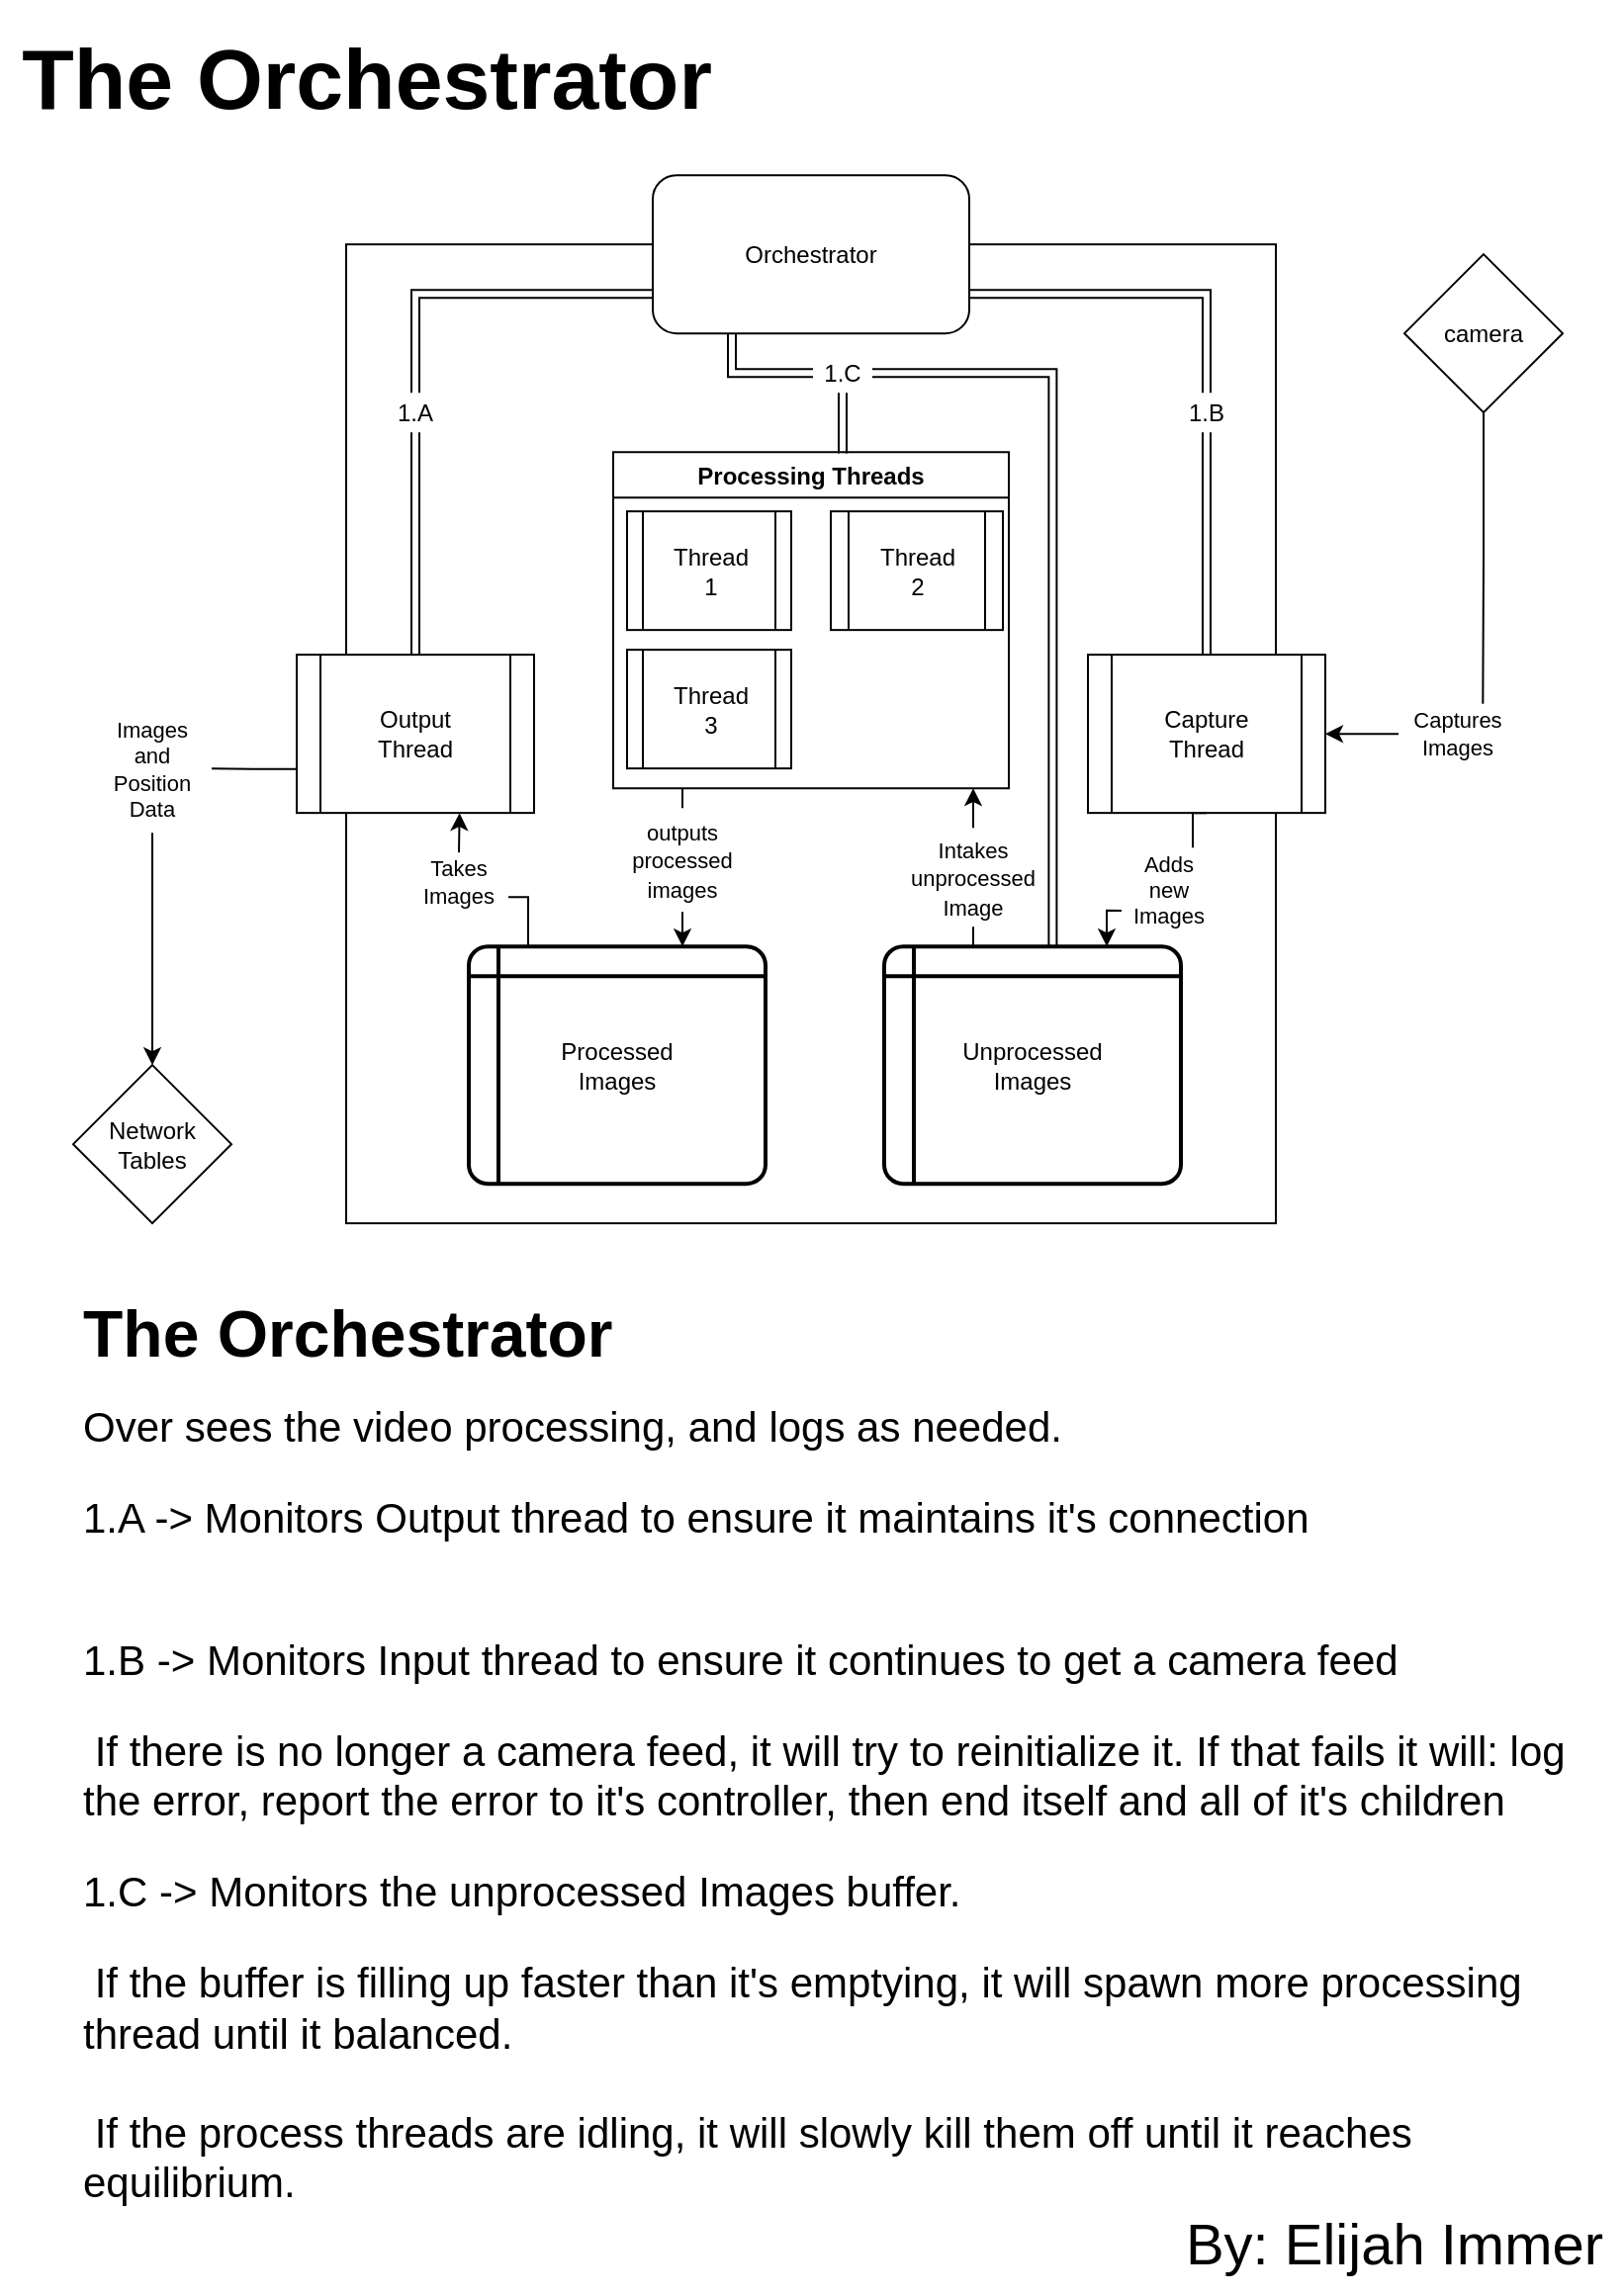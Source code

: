 <mxfile>
    <diagram id="C5RBs43oDa-KdzZeNtuy" name="Page-1">
        <mxGraphModel dx="1143" dy="790" grid="1" gridSize="10" guides="1" tooltips="1" connect="1" arrows="1" fold="1" page="1" pageScale="1" pageWidth="827" pageHeight="1169" math="0" shadow="0">
            <root>
                <mxCell id="WIyWlLk6GJQsqaUBKTNV-0"/>
                <mxCell id="WIyWlLk6GJQsqaUBKTNV-1" parent="WIyWlLk6GJQsqaUBKTNV-0"/>
                <mxCell id="JHAvmkrhwjtrjGlPcjGC-11" value="" style="rounded=0;whiteSpace=wrap;html=1;" parent="WIyWlLk6GJQsqaUBKTNV-1" vertex="1">
                    <mxGeometry x="175" y="123.57" width="470" height="495" as="geometry"/>
                </mxCell>
                <mxCell id="JHAvmkrhwjtrjGlPcjGC-3" value="Output&lt;br&gt;Thread" style="shape=process;whiteSpace=wrap;html=1;backgroundOutline=1;" parent="WIyWlLk6GJQsqaUBKTNV-1" vertex="1">
                    <mxGeometry x="150" y="331.07" width="120" height="80" as="geometry"/>
                </mxCell>
                <mxCell id="JHAvmkrhwjtrjGlPcjGC-66" style="edgeStyle=orthogonalEdgeStyle;rounded=0;orthogonalLoop=1;jettySize=auto;html=1;exitX=0;exitY=0.75;exitDx=0;exitDy=0;entryX=0.75;entryY=0;entryDx=0;entryDy=0;startArrow=none;" parent="WIyWlLk6GJQsqaUBKTNV-1" source="GtHrgyNo8aOB3fetmTjU-2" target="JHAvmkrhwjtrjGlPcjGC-60" edge="1">
                    <mxGeometry relative="1" as="geometry"/>
                </mxCell>
                <mxCell id="JHAvmkrhwjtrjGlPcjGC-4" value="Capture&lt;br&gt;Thread" style="shape=process;whiteSpace=wrap;html=1;backgroundOutline=1;" parent="WIyWlLk6GJQsqaUBKTNV-1" vertex="1">
                    <mxGeometry x="550" y="331.07" width="120" height="80" as="geometry"/>
                </mxCell>
                <mxCell id="JHAvmkrhwjtrjGlPcjGC-67" style="edgeStyle=orthogonalEdgeStyle;rounded=0;orthogonalLoop=1;jettySize=auto;html=1;entryX=0.5;entryY=0;entryDx=0;entryDy=0;shape=link;startArrow=none;" parent="WIyWlLk6GJQsqaUBKTNV-1" source="JHAvmkrhwjtrjGlPcjGC-75" target="JHAvmkrhwjtrjGlPcjGC-3" edge="1">
                    <mxGeometry relative="1" as="geometry"/>
                </mxCell>
                <mxCell id="JHAvmkrhwjtrjGlPcjGC-68" style="edgeStyle=orthogonalEdgeStyle;rounded=0;orthogonalLoop=1;jettySize=auto;html=1;exitX=0.5;exitY=1;exitDx=0;exitDy=0;entryX=0.5;entryY=0;entryDx=0;entryDy=0;shape=link;startArrow=none;" parent="WIyWlLk6GJQsqaUBKTNV-1" source="JHAvmkrhwjtrjGlPcjGC-76" target="JHAvmkrhwjtrjGlPcjGC-4" edge="1">
                    <mxGeometry relative="1" as="geometry"/>
                </mxCell>
                <mxCell id="JHAvmkrhwjtrjGlPcjGC-13" value="Orchestrator" style="rounded=1;whiteSpace=wrap;html=1;fontSize=12;glass=0;strokeWidth=1;shadow=0;" parent="WIyWlLk6GJQsqaUBKTNV-1" vertex="1">
                    <mxGeometry x="330" y="88.57" width="160" height="80" as="geometry"/>
                </mxCell>
                <mxCell id="JHAvmkrhwjtrjGlPcjGC-14" style="edgeStyle=orthogonalEdgeStyle;rounded=0;orthogonalLoop=1;jettySize=auto;html=1;exitX=0.5;exitY=1;exitDx=0;exitDy=0;" parent="WIyWlLk6GJQsqaUBKTNV-1" source="JHAvmkrhwjtrjGlPcjGC-11" target="JHAvmkrhwjtrjGlPcjGC-11" edge="1">
                    <mxGeometry relative="1" as="geometry"/>
                </mxCell>
                <mxCell id="JHAvmkrhwjtrjGlPcjGC-18" value="" style="endArrow=classic;html=1;rounded=0;exitX=0;exitY=0.5;exitDx=0;exitDy=0;entryX=1;entryY=0.5;entryDx=0;entryDy=0;startArrow=none;" parent="WIyWlLk6GJQsqaUBKTNV-1" source="GtHrgyNo8aOB3fetmTjU-0" target="JHAvmkrhwjtrjGlPcjGC-4" edge="1">
                    <mxGeometry relative="1" as="geometry">
                        <mxPoint x="736.2" y="362.57" as="sourcePoint"/>
                        <mxPoint x="610" y="378.57" as="targetPoint"/>
                        <Array as="points"/>
                    </mxGeometry>
                </mxCell>
                <mxCell id="GtHrgyNo8aOB3fetmTjU-6" style="edgeStyle=orthogonalEdgeStyle;rounded=0;comic=0;orthogonalLoop=1;jettySize=auto;html=1;exitX=0.5;exitY=1;exitDx=0;exitDy=0;entryX=0.711;entryY=-0.006;entryDx=0;entryDy=0;entryPerimeter=0;fontSize=11;endArrow=none;endFill=0;" parent="WIyWlLk6GJQsqaUBKTNV-1" source="JHAvmkrhwjtrjGlPcjGC-20" target="GtHrgyNo8aOB3fetmTjU-0" edge="1">
                    <mxGeometry relative="1" as="geometry"/>
                </mxCell>
                <mxCell id="JHAvmkrhwjtrjGlPcjGC-20" value="camera" style="rhombus;whiteSpace=wrap;html=1;" parent="WIyWlLk6GJQsqaUBKTNV-1" vertex="1">
                    <mxGeometry x="710" y="128.57" width="80" height="80" as="geometry"/>
                </mxCell>
                <mxCell id="JHAvmkrhwjtrjGlPcjGC-21" value="Network&lt;br&gt;Tables" style="rhombus;whiteSpace=wrap;html=1;" parent="WIyWlLk6GJQsqaUBKTNV-1" vertex="1">
                    <mxGeometry x="37" y="538.57" width="80" height="80" as="geometry"/>
                </mxCell>
                <mxCell id="JHAvmkrhwjtrjGlPcjGC-25" value="" style="endArrow=classic;html=1;rounded=0;exitX=0.5;exitY=1;exitDx=0;exitDy=0;entryX=0.5;entryY=0;entryDx=0;entryDy=0;edgeStyle=orthogonalEdgeStyle;startArrow=none;" parent="WIyWlLk6GJQsqaUBKTNV-1" source="GtHrgyNo8aOB3fetmTjU-7" target="JHAvmkrhwjtrjGlPcjGC-21" edge="1">
                    <mxGeometry relative="1" as="geometry">
                        <mxPoint x="180" y="397.74" as="sourcePoint"/>
                        <mxPoint x="100" y="397.74" as="targetPoint"/>
                    </mxGeometry>
                </mxCell>
                <mxCell id="JHAvmkrhwjtrjGlPcjGC-33" value="Processing Threads" style="swimlane;" parent="WIyWlLk6GJQsqaUBKTNV-1" vertex="1">
                    <mxGeometry x="310" y="228.57" width="200" height="170" as="geometry"/>
                </mxCell>
                <mxCell id="JHAvmkrhwjtrjGlPcjGC-35" value="Thread&lt;br&gt;2&lt;span style=&quot;color: rgba(0 , 0 , 0 , 0) ; font-family: monospace ; font-size: 0px&quot;&gt;%3CmxGraphModel%3E%3Croot%3E%3CmxCell%20id%3D%220%22%2F%3E%3CmxCell%20id%3D%221%22%20parent%3D%220%22%2F%3E%3CmxCell%20id%3D%222%22%20value%3D%22Display%26lt%3Bbr%26gt%3BThead%22%20style%3D%22shape%3Dprocess%3BwhiteSpace%3Dwrap%3Bhtml%3D1%3BbackgroundOutline%3D1%3B%22%20vertex%3D%221%22%20parent%3D%221%22%3E%3CmxGeometry%20x%3D%22153%22%20y%3D%22282.5%22%20width%3D%22120%22%20height%3D%2280%22%20as%3D%22geometry%22%2F%3E%3C%2FmxCell%3E%3C%2Froot%3E%3C%2FmxGraphModel%3E&lt;/span&gt;&lt;span style=&quot;color: rgba(0 , 0 , 0 , 0) ; font-family: monospace ; font-size: 0px&quot;&gt;%3CmxGraphModel%3E%3Croot%3E%3CmxCell%20id%3D%220%22%2F%3E%3CmxCell%20id%3D%221%22%20parent%3D%220%22%2F%3E%3CmxCell%20id%3D%222%22%20value%3D%22Display%26lt%3Bbr%26gt%3BThead%22%20style%3D%22shape%3Dprocess%3BwhiteSpace%3Dwrap%3Bhtml%3D1%3BbackgroundOutline%3D1%3B%22%20vertex%3D%221%22%20parent%3D%221%22%3E%3CmxGeometry%20x%3D%22153%22%20y%3D%22282.5%22%20width%3D%22120%22%20height%3D%2280%22%20as%3D%22geometry%22%2F%3E%3C%2FmxCell%3E%3C%2Froot%3E%3C%2FmxGraphModel%32&lt;/span&gt;" style="shape=process;whiteSpace=wrap;html=1;backgroundOutline=1;" parent="JHAvmkrhwjtrjGlPcjGC-33" vertex="1">
                    <mxGeometry x="110" y="30" width="87" height="60" as="geometry"/>
                </mxCell>
                <mxCell id="JHAvmkrhwjtrjGlPcjGC-34" value="Thread&lt;br&gt;1&lt;span style=&quot;color: rgba(0 , 0 , 0 , 0) ; font-family: monospace ; font-size: 0px&quot;&gt;%3CmxGraphModel%3E%3Croot%3E%3CmxCell%20id%3D%220%22%2F%3E%3CmxCell%20id%3D%221%22%20parent%3D%220%22%2F%3E%3CmxCell%20id%3D%222%22%20value%3D%22Display%26lt%3Bbr%26gt%3BThead%22%20style%3D%22shape%3Dprocess%3BwhiteSpace%3Dwrap%3Bhtml%3D1%3BbackgroundOutline%3D1%3B%22%20vertex%3D%221%22%20parent%3D%221%22%3E%3CmxGeometry%20x%3D%22153%22%20y%3D%22282.5%22%20width%3D%22120%22%20height%3D%2280%22%20as%3D%22geometry%22%2F%3E%3C%2FmxCell%3E%3C%2Froot%3E%3C%2FmxGraphModel%3E&lt;/span&gt;&lt;span style=&quot;color: rgba(0 , 0 , 0 , 0) ; font-family: monospace ; font-size: 0px&quot;&gt;%3CmxGraphModel%3E%3Croot%3E%3CmxCell%20id%3D%220%22%2F%3E%3CmxCell%20id%3D%221%22%20parent%3D%220%22%2F%3E%3CmxCell%20id%3D%222%22%20value%3D%22Display%26lt%3Bbr%26gt%3BThead%22%20style%3D%22shape%3Dprocess%3BwhiteSpace%3Dwrap%3Bhtml%3D1%3BbackgroundOutline%3D1%3B%22%20vertex%3D%221%22%20parent%3D%221%22%3E%3CmxGeometry%20x%3D%22153%22%20y%3D%22282.5%22%20width%3D%22120%22%20height%3D%2280%22%20as%3D%22geometry%22%2F%3E%3C%2FmxCell%3E%3C%2Froot%3E%3C%2FmxGraphModel%3E&lt;/span&gt;" style="shape=process;whiteSpace=wrap;html=1;backgroundOutline=1;" parent="JHAvmkrhwjtrjGlPcjGC-33" vertex="1">
                    <mxGeometry x="7" y="30" width="83" height="60" as="geometry"/>
                </mxCell>
                <mxCell id="JHAvmkrhwjtrjGlPcjGC-36" value="Thread&lt;br&gt;3&lt;span style=&quot;color: rgba(0 , 0 , 0 , 0) ; font-family: monospace ; font-size: 0px&quot;&gt;%3CmxGraphModel%3E%3Croot%3E%3CmxCell%20id%3D%220%22%2F%3E%3CmxCell%20id%3D%221%22%20parent%3D%220%22%2F%3E%3CmxCell%20id%3D%222%22%20value%3D%22Display%26lt%3Bbr%26gt%3BThead%22%20style%3D%22shape%3Dprocess%3BwhiteSpace%3Dwrap%3Bhtml%3D1%3BbackgroundOutline%3D1%3B%22%20vertex%3D%221%22%20parent%3D%221%22%3E%3CmxGeometry%20x%3D%22153%22%20y%3D%22282.5%22%20width%3D%22120%22%20height%3D%2280%22%20as%3D%22geometry%22%2F%3E%3C%2FmxCell%3E%3C%2Froot%3E%3C%2FmxGraphModel%3E&lt;/span&gt;&lt;span style=&quot;color: rgba(0 , 0 , 0 , 0) ; font-family: monospace ; font-size: 0px&quot;&gt;%3CmxGraphModel%3E%3Croot%3E%3CmxCell%20id%3D%220%22%2F%3E%3CmxCell%20id%3D%221%22%20parent%3D%220%22%2F%3E%3CmxCell%20id%3D%222%22%20value%3D%22Display%26lt%3Bbr%26gt%3BThead%22%20style%3D%22shape%3Dprocess%3BwhiteSpace%3Dwrap%3Bhtml%3D1%3BbackgroundOutline%3D1%3B%22%20vertex%3D%221%22%20parent%3D%221%22%3E%3CmxGeometry%20x%3D%22153%22%20y%3D%22282.5%22%20width%3D%22120%22%20height%3D%2280%22%20as%3D%22geometry%22%2F%3E%3C%2FmxCell%3E%3C%2Froot%3E%3C%2FmxGraphModel%33&lt;/span&gt;" style="shape=process;whiteSpace=wrap;html=1;backgroundOutline=1;" parent="JHAvmkrhwjtrjGlPcjGC-33" vertex="1">
                    <mxGeometry x="7" y="100" width="83" height="60" as="geometry"/>
                </mxCell>
                <mxCell id="JHAvmkrhwjtrjGlPcjGC-38" value="" style="shape=image;html=1;verticalAlign=top;verticalLabelPosition=bottom;labelBackgroundColor=#000000;imageAspect=0;aspect=fixed;image=https://cdn0.iconfinder.com/data/icons/font-awesome-solid-vol-2/512/ellipsis-h-128.png;imageBackground=none;imageBorder=none;part=0;" parent="JHAvmkrhwjtrjGlPcjGC-33" vertex="1">
                    <mxGeometry x="123.5" y="100" width="60" height="60" as="geometry"/>
                </mxCell>
                <mxCell id="JHAvmkrhwjtrjGlPcjGC-70" style="edgeStyle=orthogonalEdgeStyle;rounded=0;orthogonalLoop=1;jettySize=auto;html=1;exitX=0.5;exitY=0;exitDx=0;exitDy=0;startArrow=none;entryX=0.686;entryY=1;entryDx=0;entryDy=0;entryPerimeter=0;" parent="WIyWlLk6GJQsqaUBKTNV-1" source="GtHrgyNo8aOB3fetmTjU-4" target="JHAvmkrhwjtrjGlPcjGC-3" edge="1">
                    <mxGeometry relative="1" as="geometry">
                        <mxPoint x="225" y="408.57" as="targetPoint"/>
                    </mxGeometry>
                </mxCell>
                <mxCell id="JHAvmkrhwjtrjGlPcjGC-58" value="Processed&lt;br&gt;Images" style="shape=internalStorage;whiteSpace=wrap;html=1;dx=15;dy=15;rounded=1;arcSize=8;strokeWidth=2;shadow=0;sketch=0;" parent="WIyWlLk6GJQsqaUBKTNV-1" vertex="1">
                    <mxGeometry x="237" y="478.57" width="150" height="120" as="geometry"/>
                </mxCell>
                <mxCell id="JHAvmkrhwjtrjGlPcjGC-60" value="Unprocessed&lt;br&gt;Images" style="shape=internalStorage;whiteSpace=wrap;html=1;dx=15;dy=15;rounded=1;arcSize=8;strokeWidth=2;shadow=0;sketch=0;" parent="WIyWlLk6GJQsqaUBKTNV-1" vertex="1">
                    <mxGeometry x="447" y="478.57" width="150" height="120" as="geometry"/>
                </mxCell>
                <mxCell id="JHAvmkrhwjtrjGlPcjGC-76" value="1.B" style="text;html=1;strokeColor=none;fillColor=none;align=center;verticalAlign=middle;whiteSpace=wrap;rounded=0;shadow=0;sketch=0;" parent="WIyWlLk6GJQsqaUBKTNV-1" vertex="1">
                    <mxGeometry x="580" y="198.57" width="60" height="20" as="geometry"/>
                </mxCell>
                <mxCell id="JHAvmkrhwjtrjGlPcjGC-78" value="" style="edgeStyle=orthogonalEdgeStyle;rounded=0;orthogonalLoop=1;jettySize=auto;html=1;exitX=1;exitY=0.75;exitDx=0;exitDy=0;entryX=0.5;entryY=0;entryDx=0;entryDy=0;shape=link;endArrow=none;" parent="WIyWlLk6GJQsqaUBKTNV-1" source="JHAvmkrhwjtrjGlPcjGC-13" target="JHAvmkrhwjtrjGlPcjGC-76" edge="1">
                    <mxGeometry relative="1" as="geometry">
                        <mxPoint x="490" y="148.57" as="sourcePoint"/>
                        <mxPoint x="610" y="331.07" as="targetPoint"/>
                    </mxGeometry>
                </mxCell>
                <mxCell id="JHAvmkrhwjtrjGlPcjGC-75" value="1.A" style="text;html=1;strokeColor=none;fillColor=none;align=center;verticalAlign=middle;whiteSpace=wrap;rounded=0;shadow=0;sketch=0;" parent="WIyWlLk6GJQsqaUBKTNV-1" vertex="1">
                    <mxGeometry x="180" y="198.57" width="60" height="20" as="geometry"/>
                </mxCell>
                <mxCell id="JHAvmkrhwjtrjGlPcjGC-79" value="" style="edgeStyle=orthogonalEdgeStyle;rounded=0;orthogonalLoop=1;jettySize=auto;html=1;exitX=0;exitY=0.75;exitDx=0;exitDy=0;entryX=0.5;entryY=0;entryDx=0;entryDy=0;shape=link;endArrow=none;" parent="WIyWlLk6GJQsqaUBKTNV-1" source="JHAvmkrhwjtrjGlPcjGC-13" target="JHAvmkrhwjtrjGlPcjGC-75" edge="1">
                    <mxGeometry relative="1" as="geometry">
                        <mxPoint x="330" y="148.57" as="sourcePoint"/>
                        <mxPoint x="210" y="331.07" as="targetPoint"/>
                    </mxGeometry>
                </mxCell>
                <mxCell id="GtHrgyNo8aOB3fetmTjU-17" style="edgeStyle=orthogonalEdgeStyle;shape=link;rounded=0;comic=0;orthogonalLoop=1;jettySize=auto;html=1;exitX=1;exitY=0.5;exitDx=0;exitDy=0;entryX=0.568;entryY=0.008;entryDx=0;entryDy=0;entryPerimeter=0;fontSize=13;endArrow=none;endFill=0;" parent="WIyWlLk6GJQsqaUBKTNV-1" source="JHAvmkrhwjtrjGlPcjGC-80" target="JHAvmkrhwjtrjGlPcjGC-60" edge="1">
                    <mxGeometry relative="1" as="geometry"/>
                </mxCell>
                <mxCell id="GtHrgyNo8aOB3fetmTjU-20" style="edgeStyle=orthogonalEdgeStyle;shape=link;rounded=0;comic=0;orthogonalLoop=1;jettySize=auto;html=1;exitX=0;exitY=0.5;exitDx=0;exitDy=0;entryX=0.25;entryY=1;entryDx=0;entryDy=0;fontSize=13;endArrow=none;endFill=0;" parent="WIyWlLk6GJQsqaUBKTNV-1" source="JHAvmkrhwjtrjGlPcjGC-80" target="JHAvmkrhwjtrjGlPcjGC-13" edge="1">
                    <mxGeometry relative="1" as="geometry"/>
                </mxCell>
                <mxCell id="GtHrgyNo8aOB3fetmTjU-23" style="edgeStyle=orthogonalEdgeStyle;shape=link;rounded=0;comic=0;orthogonalLoop=1;jettySize=auto;html=1;exitX=0.5;exitY=1;exitDx=0;exitDy=0;entryX=0.58;entryY=0.004;entryDx=0;entryDy=0;entryPerimeter=0;fontSize=13;endArrow=none;endFill=0;" parent="WIyWlLk6GJQsqaUBKTNV-1" source="JHAvmkrhwjtrjGlPcjGC-80" target="JHAvmkrhwjtrjGlPcjGC-33" edge="1">
                    <mxGeometry relative="1" as="geometry"/>
                </mxCell>
                <mxCell id="JHAvmkrhwjtrjGlPcjGC-80" value="1.C" style="text;html=1;strokeColor=none;fillColor=none;align=center;verticalAlign=middle;whiteSpace=wrap;rounded=0;shadow=0;sketch=0;" parent="WIyWlLk6GJQsqaUBKTNV-1" vertex="1">
                    <mxGeometry x="411" y="178.57" width="30" height="20" as="geometry"/>
                </mxCell>
                <mxCell id="GtHrgyNo8aOB3fetmTjU-14" style="edgeStyle=orthogonalEdgeStyle;rounded=0;comic=0;orthogonalLoop=1;jettySize=auto;html=1;exitX=0.5;exitY=0;exitDx=0;exitDy=0;fontSize=13;endArrow=none;endFill=0;" parent="WIyWlLk6GJQsqaUBKTNV-1" source="JHAvmkrhwjtrjGlPcjGC-82" edge="1">
                    <mxGeometry relative="1" as="geometry">
                        <mxPoint x="345" y="398.57" as="targetPoint"/>
                    </mxGeometry>
                </mxCell>
                <mxCell id="JHAvmkrhwjtrjGlPcjGC-82" value="&lt;font style=&quot;font-size: 11px&quot;&gt;outputs processed images&lt;/font&gt;" style="text;html=1;strokeColor=none;fillColor=none;align=center;verticalAlign=middle;whiteSpace=wrap;rounded=0;shadow=0;sketch=0;" parent="WIyWlLk6GJQsqaUBKTNV-1" vertex="1">
                    <mxGeometry x="310" y="408.57" width="70" height="52.5" as="geometry"/>
                </mxCell>
                <mxCell id="JHAvmkrhwjtrjGlPcjGC-87" style="edgeStyle=orthogonalEdgeStyle;rounded=0;comic=0;orthogonalLoop=1;jettySize=auto;html=1;exitX=0.5;exitY=1;exitDx=0;exitDy=0;fontSize=10;entryX=0.5;entryY=1;entryDx=0;entryDy=0;endArrow=none;endFill=0;" parent="WIyWlLk6GJQsqaUBKTNV-1" target="JHAvmkrhwjtrjGlPcjGC-84" edge="1">
                    <mxGeometry relative="1" as="geometry">
                        <mxPoint x="492" y="478.57" as="sourcePoint"/>
                    </mxGeometry>
                </mxCell>
                <mxCell id="JHAvmkrhwjtrjGlPcjGC-93" style="edgeStyle=orthogonalEdgeStyle;rounded=0;comic=0;orthogonalLoop=1;jettySize=auto;html=1;exitX=0.5;exitY=0;exitDx=0;exitDy=0;fontSize=10;endArrow=classic;endFill=1;" parent="WIyWlLk6GJQsqaUBKTNV-1" source="JHAvmkrhwjtrjGlPcjGC-84" edge="1">
                    <mxGeometry relative="1" as="geometry">
                        <mxPoint x="492" y="398.57" as="targetPoint"/>
                    </mxGeometry>
                </mxCell>
                <mxCell id="JHAvmkrhwjtrjGlPcjGC-84" value="&lt;font style=&quot;font-size: 11px&quot;&gt;Intakes unprocessed&lt;br&gt;Image&lt;/font&gt;" style="text;html=1;strokeColor=none;fillColor=none;align=center;verticalAlign=middle;whiteSpace=wrap;rounded=0;shadow=0;sketch=0;" parent="WIyWlLk6GJQsqaUBKTNV-1" vertex="1">
                    <mxGeometry x="457" y="418.57" width="70" height="50" as="geometry"/>
                </mxCell>
                <mxCell id="JHAvmkrhwjtrjGlPcjGC-91" value="" style="endArrow=classic;html=1;rounded=0;comic=0;fontSize=10;exitX=0.5;exitY=1;exitDx=0;exitDy=0;" parent="WIyWlLk6GJQsqaUBKTNV-1" source="JHAvmkrhwjtrjGlPcjGC-82" edge="1">
                    <mxGeometry width="50" height="50" relative="1" as="geometry">
                        <mxPoint x="397" y="458.57" as="sourcePoint"/>
                        <mxPoint x="345" y="478.57" as="targetPoint"/>
                    </mxGeometry>
                </mxCell>
                <mxCell id="GtHrgyNo8aOB3fetmTjU-0" value="Captures&lt;br&gt;Images" style="text;html=1;strokeColor=none;fillColor=none;align=center;verticalAlign=middle;whiteSpace=wrap;rounded=0;shadow=0;sketch=0;fontSize=11;" parent="WIyWlLk6GJQsqaUBKTNV-1" vertex="1">
                    <mxGeometry x="707" y="356.07" width="60" height="30" as="geometry"/>
                </mxCell>
                <mxCell id="GtHrgyNo8aOB3fetmTjU-2" value="Adds&lt;br&gt;new&lt;br&gt;Images" style="text;html=1;strokeColor=none;fillColor=none;align=center;verticalAlign=middle;whiteSpace=wrap;rounded=0;shadow=0;sketch=0;fontSize=11;" parent="WIyWlLk6GJQsqaUBKTNV-1" vertex="1">
                    <mxGeometry x="567" y="428.57" width="48" height="42.5" as="geometry"/>
                </mxCell>
                <mxCell id="GtHrgyNo8aOB3fetmTjU-3" value="" style="edgeStyle=orthogonalEdgeStyle;rounded=0;orthogonalLoop=1;jettySize=auto;html=1;exitX=0.5;exitY=1;exitDx=0;exitDy=0;entryX=0.75;entryY=0;entryDx=0;entryDy=0;endArrow=none;" parent="WIyWlLk6GJQsqaUBKTNV-1" source="JHAvmkrhwjtrjGlPcjGC-4" target="GtHrgyNo8aOB3fetmTjU-2" edge="1">
                    <mxGeometry relative="1" as="geometry">
                        <mxPoint x="610" y="411.07" as="sourcePoint"/>
                        <mxPoint x="559.5" y="478.57" as="targetPoint"/>
                    </mxGeometry>
                </mxCell>
                <mxCell id="GtHrgyNo8aOB3fetmTjU-4" value="Takes&lt;br&gt;Images" style="text;html=1;strokeColor=none;fillColor=none;align=center;verticalAlign=middle;whiteSpace=wrap;rounded=0;shadow=0;sketch=0;fontSize=11;" parent="WIyWlLk6GJQsqaUBKTNV-1" vertex="1">
                    <mxGeometry x="207" y="431.07" width="50" height="30" as="geometry"/>
                </mxCell>
                <mxCell id="GtHrgyNo8aOB3fetmTjU-5" value="" style="edgeStyle=orthogonalEdgeStyle;rounded=0;orthogonalLoop=1;jettySize=auto;html=1;exitX=0.25;exitY=0;exitDx=0;exitDy=0;entryX=1;entryY=0.75;entryDx=0;entryDy=0;endArrow=none;" parent="WIyWlLk6GJQsqaUBKTNV-1" source="JHAvmkrhwjtrjGlPcjGC-58" target="GtHrgyNo8aOB3fetmTjU-4" edge="1">
                    <mxGeometry relative="1" as="geometry">
                        <mxPoint x="274.5" y="478.57" as="sourcePoint"/>
                        <mxPoint x="210" y="411.07" as="targetPoint"/>
                        <Array as="points">
                            <mxPoint x="267" y="478.57"/>
                            <mxPoint x="267" y="453.57"/>
                        </Array>
                    </mxGeometry>
                </mxCell>
                <mxCell id="GtHrgyNo8aOB3fetmTjU-7" value="Images&lt;br&gt;and&lt;br&gt;Position&lt;br&gt;Data" style="text;html=1;strokeColor=none;fillColor=none;align=center;verticalAlign=middle;whiteSpace=wrap;rounded=0;shadow=0;sketch=0;fontSize=11;" parent="WIyWlLk6GJQsqaUBKTNV-1" vertex="1">
                    <mxGeometry x="47" y="356.07" width="60" height="65" as="geometry"/>
                </mxCell>
                <mxCell id="GtHrgyNo8aOB3fetmTjU-8" value="" style="endArrow=none;html=1;rounded=0;exitX=-0.001;exitY=0.723;exitDx=0;exitDy=0;edgeStyle=orthogonalEdgeStyle;entryX=1;entryY=0.5;entryDx=0;entryDy=0;exitPerimeter=0;" parent="WIyWlLk6GJQsqaUBKTNV-1" source="JHAvmkrhwjtrjGlPcjGC-3" target="GtHrgyNo8aOB3fetmTjU-7" edge="1">
                    <mxGeometry relative="1" as="geometry">
                        <mxPoint x="150" y="391.07" as="sourcePoint"/>
                        <mxPoint x="117" y="391.57" as="targetPoint"/>
                    </mxGeometry>
                </mxCell>
                <mxCell id="GtHrgyNo8aOB3fetmTjU-10" value="&lt;h1&gt;&lt;font style=&quot;font-size: 33px&quot;&gt;The Orchestrator&lt;/font&gt;&lt;/h1&gt;&lt;div&gt;&lt;span style=&quot;font-size: 21px&quot;&gt;Over sees the video processing, and logs as needed.&lt;/span&gt;&lt;br&gt;&lt;/div&gt;&lt;p style=&quot;font-size: 21px&quot;&gt;&lt;font style=&quot;font-size: 21px&quot;&gt;1.A -&amp;gt; Monitors Output thread to ensure it maintains it's connection&lt;/font&gt;&lt;/p&gt;&lt;p style=&quot;font-size: 21px&quot;&gt;&lt;font style=&quot;font-size: 21px&quot;&gt;&lt;br&gt;1.B -&amp;gt; Monitors Input thread to ensure it continues to get a camera feed&lt;/font&gt;&lt;/p&gt;&lt;p style=&quot;font-size: 21px&quot;&gt;&lt;font style=&quot;font-size: 21px&quot;&gt;&lt;span style=&quot;white-space: pre&quot;&gt; &lt;/span&gt;If there is no longer a camera feed, it will try to reinitialize it. If that fails it will: log the error, report the error to it's controller, then end itself and all of it's children&lt;br&gt;&lt;/font&gt;&lt;/p&gt;&lt;p style=&quot;font-size: 21px&quot;&gt;&lt;font style=&quot;font-size: 21px&quot;&gt;1.C -&amp;gt; Monitors the unprocessed Images buffer.&lt;br&gt;&lt;/font&gt;&lt;/p&gt;&lt;p style=&quot;font-size: 21px&quot;&gt;&lt;font style=&quot;font-size: 21px&quot;&gt;&lt;span style=&quot;white-space: pre&quot;&gt; &lt;/span&gt;If the buffer is filling up faster than it's emptying, it will spawn more processing thread until it balanced.&lt;br&gt;&lt;br&gt;&lt;span style=&quot;white-space: pre&quot;&gt; &lt;/span&gt;If the process threads are idling, it will slowly kill them off until it reaches equilibrium.&lt;/font&gt;&lt;br&gt;&lt;/p&gt;" style="text;html=1;strokeColor=none;fillColor=none;spacing=5;spacingTop=-20;whiteSpace=wrap;overflow=hidden;rounded=0;shadow=0;sketch=0;fontSize=11;" parent="WIyWlLk6GJQsqaUBKTNV-1" vertex="1">
                    <mxGeometry x="37" y="650" width="763" height="510" as="geometry"/>
                </mxCell>
                <mxCell id="GtHrgyNo8aOB3fetmTjU-26" value="&lt;font style=&quot;font-size: 43px&quot;&gt;The Orchestrator&lt;/font&gt;" style="text;strokeColor=none;fillColor=none;html=1;fontSize=24;fontStyle=1;verticalAlign=middle;align=center;shadow=0;sketch=0;" parent="WIyWlLk6GJQsqaUBKTNV-1" vertex="1">
                    <mxGeometry width="370" height="80" as="geometry"/>
                </mxCell>
                <mxCell id="0" value="&lt;font style=&quot;font-size: 29px&quot;&gt;By: Elijah Immer&lt;/font&gt;" style="text;html=1;strokeColor=none;fillColor=none;align=center;verticalAlign=middle;whiteSpace=wrap;rounded=0;" parent="WIyWlLk6GJQsqaUBKTNV-1" vertex="1">
                    <mxGeometry x="590" y="1110" width="230" height="50" as="geometry"/>
                </mxCell>
            </root>
        </mxGraphModel>
    </diagram>
</mxfile>
